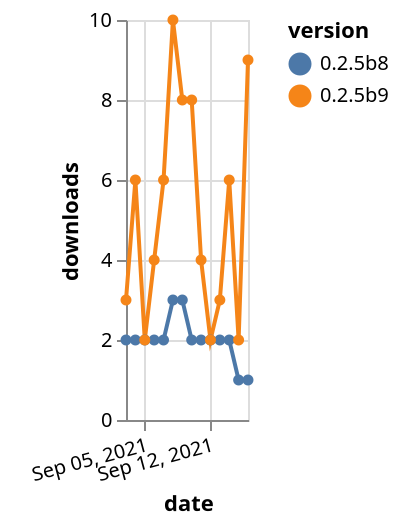 {"$schema": "https://vega.github.io/schema/vega-lite/v5.json", "description": "A simple bar chart with embedded data.", "data": {"values": [{"date": "2021-09-03", "total": 37216, "delta": 2, "version": "0.2.5b8"}, {"date": "2021-09-04", "total": 37218, "delta": 2, "version": "0.2.5b8"}, {"date": "2021-09-05", "total": 37220, "delta": 2, "version": "0.2.5b8"}, {"date": "2021-09-06", "total": 37222, "delta": 2, "version": "0.2.5b8"}, {"date": "2021-09-07", "total": 37224, "delta": 2, "version": "0.2.5b8"}, {"date": "2021-09-08", "total": 37227, "delta": 3, "version": "0.2.5b8"}, {"date": "2021-09-09", "total": 37230, "delta": 3, "version": "0.2.5b8"}, {"date": "2021-09-10", "total": 37232, "delta": 2, "version": "0.2.5b8"}, {"date": "2021-09-11", "total": 37234, "delta": 2, "version": "0.2.5b8"}, {"date": "2021-09-12", "total": 37236, "delta": 2, "version": "0.2.5b8"}, {"date": "2021-09-13", "total": 37238, "delta": 2, "version": "0.2.5b8"}, {"date": "2021-09-14", "total": 37240, "delta": 2, "version": "0.2.5b8"}, {"date": "2021-09-15", "total": 37241, "delta": 1, "version": "0.2.5b8"}, {"date": "2021-09-16", "total": 37242, "delta": 1, "version": "0.2.5b8"}, {"date": "2021-09-03", "total": 14709, "delta": 3, "version": "0.2.5b9"}, {"date": "2021-09-04", "total": 14715, "delta": 6, "version": "0.2.5b9"}, {"date": "2021-09-05", "total": 14717, "delta": 2, "version": "0.2.5b9"}, {"date": "2021-09-06", "total": 14721, "delta": 4, "version": "0.2.5b9"}, {"date": "2021-09-07", "total": 14727, "delta": 6, "version": "0.2.5b9"}, {"date": "2021-09-08", "total": 14737, "delta": 10, "version": "0.2.5b9"}, {"date": "2021-09-09", "total": 14745, "delta": 8, "version": "0.2.5b9"}, {"date": "2021-09-10", "total": 14753, "delta": 8, "version": "0.2.5b9"}, {"date": "2021-09-11", "total": 14757, "delta": 4, "version": "0.2.5b9"}, {"date": "2021-09-12", "total": 14759, "delta": 2, "version": "0.2.5b9"}, {"date": "2021-09-13", "total": 14762, "delta": 3, "version": "0.2.5b9"}, {"date": "2021-09-14", "total": 14768, "delta": 6, "version": "0.2.5b9"}, {"date": "2021-09-15", "total": 14770, "delta": 2, "version": "0.2.5b9"}, {"date": "2021-09-16", "total": 14779, "delta": 9, "version": "0.2.5b9"}]}, "width": "container", "mark": {"type": "line", "point": {"filled": true}}, "encoding": {"x": {"field": "date", "type": "temporal", "timeUnit": "yearmonthdate", "title": "date", "axis": {"labelAngle": -15}}, "y": {"field": "delta", "type": "quantitative", "title": "downloads"}, "color": {"field": "version", "type": "nominal"}, "tooltip": {"field": "delta"}}}